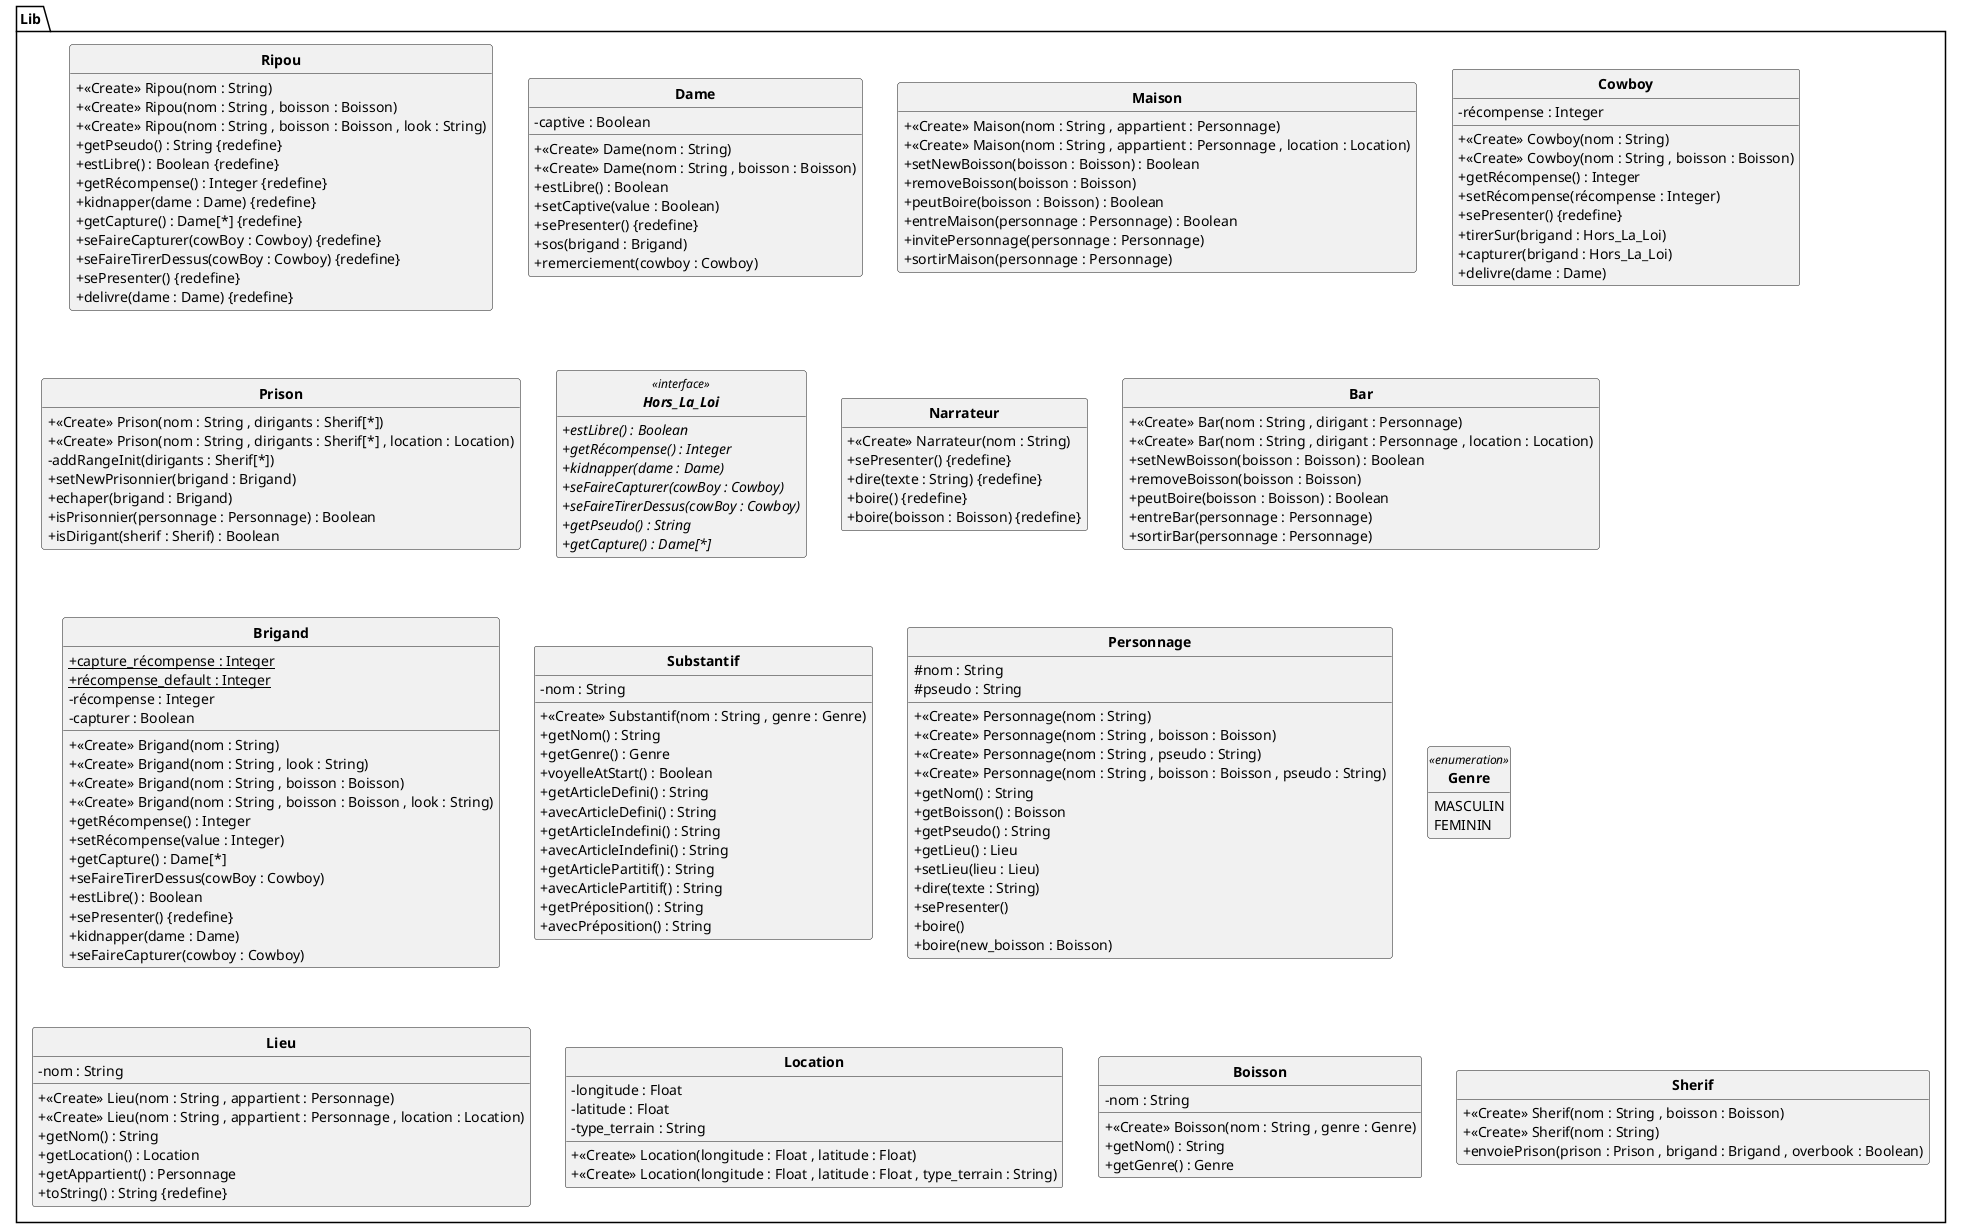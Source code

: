 @startuml
'https://plantuml.com/class-diagram
skinparam classAttributeIconSize 0
skinparam classFontStyle Bold
skinparam style strictuml
hide empty members

class Lib.Ripou {
	+ <<Create>> Ripou(nom : String)
	+ <<Create>> Ripou(nom : String , boisson : Boisson)
	+ <<Create>> Ripou(nom : String , boisson : Boisson , look : String)
	+ getPseudo() : String {redefine}
	+ estLibre() : Boolean {redefine}
	+ getRécompense() : Integer {redefine}
	+ kidnapper(dame : Dame) {redefine}
	+ getCapture() : Dame[*] {redefine}
	+ seFaireCapturer(cowBoy : Cowboy) {redefine}
	+ seFaireTirerDessus(cowBoy : Cowboy) {redefine}
	+ sePresenter() {redefine}
	+ delivre(dame : Dame) {redefine}
}
class Lib.Dame {
	- captive : Boolean
	+ <<Create>> Dame(nom : String)
	+ <<Create>> Dame(nom : String , boisson : Boisson)
	+ estLibre() : Boolean
	+ setCaptive(value : Boolean)
	+ sePresenter() {redefine}
	+ sos(brigand : Brigand)
	+ remerciement(cowboy : Cowboy)
}
class Lib.Maison {
	+ <<Create>> Maison(nom : String , appartient : Personnage)
	+ <<Create>> Maison(nom : String , appartient : Personnage , location : Location)
	+ setNewBoisson(boisson : Boisson) : Boolean
	+ removeBoisson(boisson : Boisson)
	+ peutBoire(boisson : Boisson) : Boolean
	+ entreMaison(personnage : Personnage) : Boolean
	+ invitePersonnage(personnage : Personnage)
	+ sortirMaison(personnage : Personnage)
}
class Lib.Cowboy {
	- récompense : Integer
	+ <<Create>> Cowboy(nom : String)
	+ <<Create>> Cowboy(nom : String , boisson : Boisson)
	+ getRécompense() : Integer
	+ setRécompense(récompense : Integer)
	+ sePresenter() {redefine}
	+ tirerSur(brigand : Hors_La_Loi)
	+ capturer(brigand : Hors_La_Loi)
	+ delivre(dame : Dame)
}
class Lib.Prison {
	+ <<Create>> Prison(nom : String , dirigants : Sherif[*])
	+ <<Create>> Prison(nom : String , dirigants : Sherif[*] , location : Location)
	- addRangeInit(dirigants : Sherif[*])
	+ setNewPrisonnier(brigand : Brigand)
	+ echaper(brigand : Brigand)
	+ isPrisonnier(personnage : Personnage) : Boolean
	+ isDirigant(sherif : Sherif) : Boolean
}
interface Lib.Hors_La_Loi <<interface>> {
	+ {abstract} estLibre() : Boolean
	+ {abstract} getRécompense() : Integer
	+ {abstract} kidnapper(dame : Dame)
	+ {abstract} seFaireCapturer(cowBoy : Cowboy)
	+ {abstract} seFaireTirerDessus(cowBoy : Cowboy)
	+ {abstract} getPseudo() : String
	+ {abstract} getCapture() : Dame[*]
}

class Lib.Narrateur {
	+ <<Create>> Narrateur(nom : String)
	+ sePresenter() {redefine}
	+ dire(texte : String) {redefine}
	+ boire() {redefine}
	+ boire(boisson : Boisson) {redefine}
}
class Lib.Bar {
	+ <<Create>> Bar(nom : String , dirigant : Personnage)
	+ <<Create>> Bar(nom : String , dirigant : Personnage , location : Location)
	+ setNewBoisson(boisson : Boisson) : Boolean
	+ removeBoisson(boisson : Boisson)
	+ peutBoire(boisson : Boisson) : Boolean
	+ entreBar(personnage : Personnage)
	+ sortirBar(personnage : Personnage)
}
class Lib.Brigand {
	+ {static} capture_récompense : Integer
	+ {static} récompense_default : Integer
	- récompense : Integer
	- capturer : Boolean
	+ <<Create>> Brigand(nom : String)
	+ <<Create>> Brigand(nom : String , look : String)
	+ <<Create>> Brigand(nom : String , boisson : Boisson)
	+ <<Create>> Brigand(nom : String , boisson : Boisson , look : String)
	+ getRécompense() : Integer
	+ setRécompense(value : Integer)
	+ getCapture() : Dame[*]
	+ seFaireTirerDessus(cowBoy : Cowboy)
	+ estLibre() : Boolean
	+ sePresenter() {redefine}
	+ kidnapper(dame : Dame)
	+ seFaireCapturer(cowboy : Cowboy)
}
class Lib.Substantif {
	- nom : String
	+ <<Create>> Substantif(nom : String , genre : Genre)
	+ getNom() : String
	+ getGenre() : Genre
	+ voyelleAtStart() : Boolean
	+ getArticleDefini() : String
	+ avecArticleDefini() : String
	+ getArticleIndefini() : String
	+ avecArticleIndefini() : String
	+ getArticlePartitif() : String
	+ avecArticlePartitif() : String
	+ getPréposition() : String
	+ avecPréposition() : String
}
class Lib.Personnage {
	# nom : String
	# pseudo : String
	+ <<Create>> Personnage(nom : String)
	+ <<Create>> Personnage(nom : String , boisson : Boisson)
	+ <<Create>> Personnage(nom : String , pseudo : String)
	+ <<Create>> Personnage(nom : String , boisson : Boisson , pseudo : String)
	+ getNom() : String
	+ getBoisson() : Boisson
	+ getPseudo() : String
	+ getLieu() : Lieu
	+ setLieu(lieu : Lieu)
	+ dire(texte : String)
	+ sePresenter()
	+ boire()
	+ boire(new_boisson : Boisson)
}
enum Lib.Genre <<enumeration>> {
	MASCULIN
	FEMININ
}
class Lib.Lieu {
	- nom : String
	+ <<Create>> Lieu(nom : String , appartient : Personnage)
	+ <<Create>> Lieu(nom : String , appartient : Personnage , location : Location)
	+ getNom() : String
	+ getLocation() : Location
	+ getAppartient() : Personnage
	+ toString() : String {redefine}
}
class Lib.Location {
	- longitude : Float
	- latitude : Float
	- type_terrain : String
	+ <<Create>> Location(longitude : Float , latitude : Float)
	+ <<Create>> Location(longitude : Float , latitude : Float , type_terrain : String)
}
class Lib.Boisson {
	- nom : String
	+ <<Create>> Boisson(nom : String , genre : Genre)
	+ getNom() : String
	+ getGenre() : Genre
}
class Lib.Sherif {
	+ <<Create>> Sherif(nom : String , boisson : Boisson)
	+ <<Create>> Sherif(nom : String)
	+ envoiePrison(prison : Prison , brigand : Brigand , overbook : Boolean)
}

@enduml
